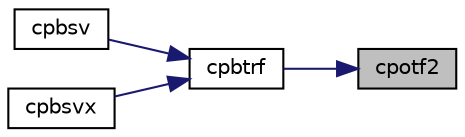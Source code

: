 digraph "cpotf2"
{
 // LATEX_PDF_SIZE
  edge [fontname="Helvetica",fontsize="10",labelfontname="Helvetica",labelfontsize="10"];
  node [fontname="Helvetica",fontsize="10",shape=record];
  rankdir="RL";
  Node1 [label="cpotf2",height=0.2,width=0.4,color="black", fillcolor="grey75", style="filled", fontcolor="black",tooltip="CPOTF2 computes the Cholesky factorization of a symmetric/Hermitian positive definite matrix (unblock..."];
  Node1 -> Node2 [dir="back",color="midnightblue",fontsize="10",style="solid",fontname="Helvetica"];
  Node2 [label="cpbtrf",height=0.2,width=0.4,color="black", fillcolor="white", style="filled",URL="$cpbtrf_8f.html#af33933d8a7b2f806d3072cdb1405fd6f",tooltip="CPBTRF"];
  Node2 -> Node3 [dir="back",color="midnightblue",fontsize="10",style="solid",fontname="Helvetica"];
  Node3 [label="cpbsv",height=0.2,width=0.4,color="black", fillcolor="white", style="filled",URL="$cpbsv_8f.html#a058015813562df2e1100200bd87c692c",tooltip="CPBSV computes the solution to system of linear equations A * X = B for OTHER matrices"];
  Node2 -> Node4 [dir="back",color="midnightblue",fontsize="10",style="solid",fontname="Helvetica"];
  Node4 [label="cpbsvx",height=0.2,width=0.4,color="black", fillcolor="white", style="filled",URL="$cpbsvx_8f.html#ab6eacad249a7dcb36a0fae555742c656",tooltip="CPBSVX computes the solution to system of linear equations A * X = B for OTHER matrices"];
}
